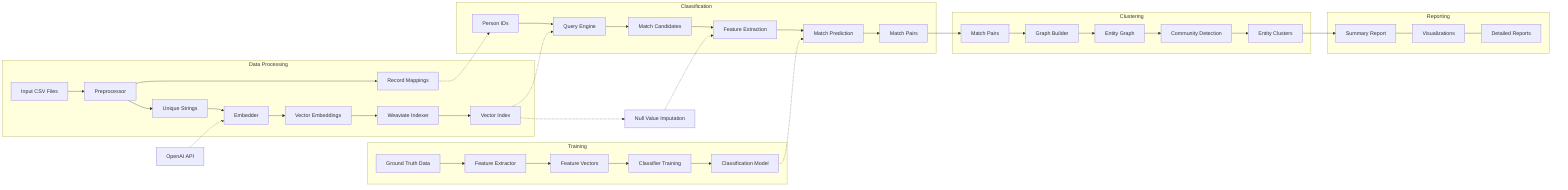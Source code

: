 flowchart LR
    subgraph "Data Processing"
        direction TB
        A[Input CSV Files] --> B[Preprocessor]
        B --> C[Unique Strings]
        B --> D[Record Mappings]
        C --> E[Embedder]
        E --> F[Vector Embeddings]
        F --> G[Weaviate Indexer]
        G --> H[Vector Index]
    end
    
    subgraph "Training"
        direction TB
        I[Ground Truth Data] --> J[Feature Extractor]
        J --> K[Feature Vectors]
        K --> L[Classifier Training]
        L --> M[Classification Model]
    end
    
    subgraph "Classification"
        direction TB
        N[Person IDs] --> O[Query Engine]
        O --> P[Match Candidates]
        P --> Q[Feature Extraction]
        Q --> R[Match Prediction]
        R --> S[Match Pairs]
    end
    
    subgraph "Clustering"
        direction TB
        T[Match Pairs] --> U[Graph Builder]
        U --> V[Entity Graph]
        V --> W[Community Detection]
        W --> X[Entity Clusters]
    end
    
    subgraph "Reporting"
        direction TB
        Y[Summary Report] --- Z[Visualizations]
        Z --- AA[Detailed Reports]
    end
    
    H -.-> O
    D -.-> N
    M -.-> R
    S --> T
    X --> Y
    
    %% External Services
    OpenAI[OpenAI API] -.-> E
    
    %% Imputation Flow
    Imputation[Null Value Imputation] -.-> Q
    H -.-> Imputation